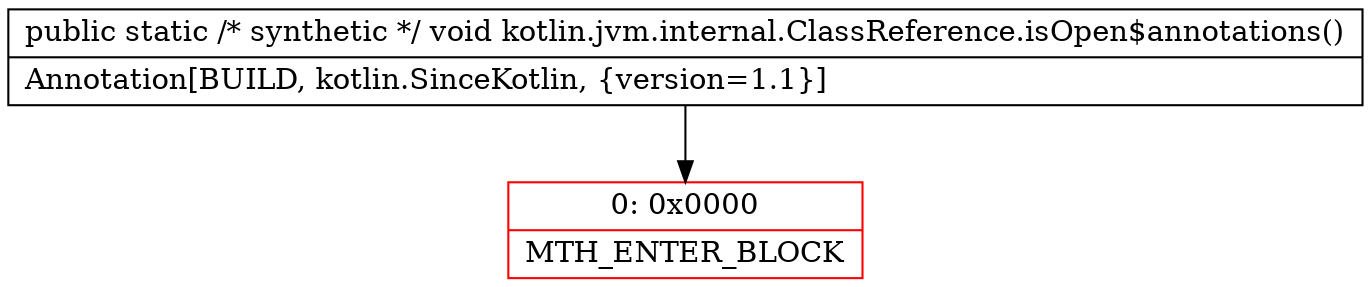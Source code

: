 digraph "CFG forkotlin.jvm.internal.ClassReference.isOpen$annotations()V" {
subgraph cluster_Region_225260867 {
label = "R(0)";
node [shape=record,color=blue];
}
Node_0 [shape=record,color=red,label="{0\:\ 0x0000|MTH_ENTER_BLOCK\l}"];
MethodNode[shape=record,label="{public static \/* synthetic *\/ void kotlin.jvm.internal.ClassReference.isOpen$annotations()  | Annotation[BUILD, kotlin.SinceKotlin, \{version=1.1\}]\l}"];
MethodNode -> Node_0;
}

